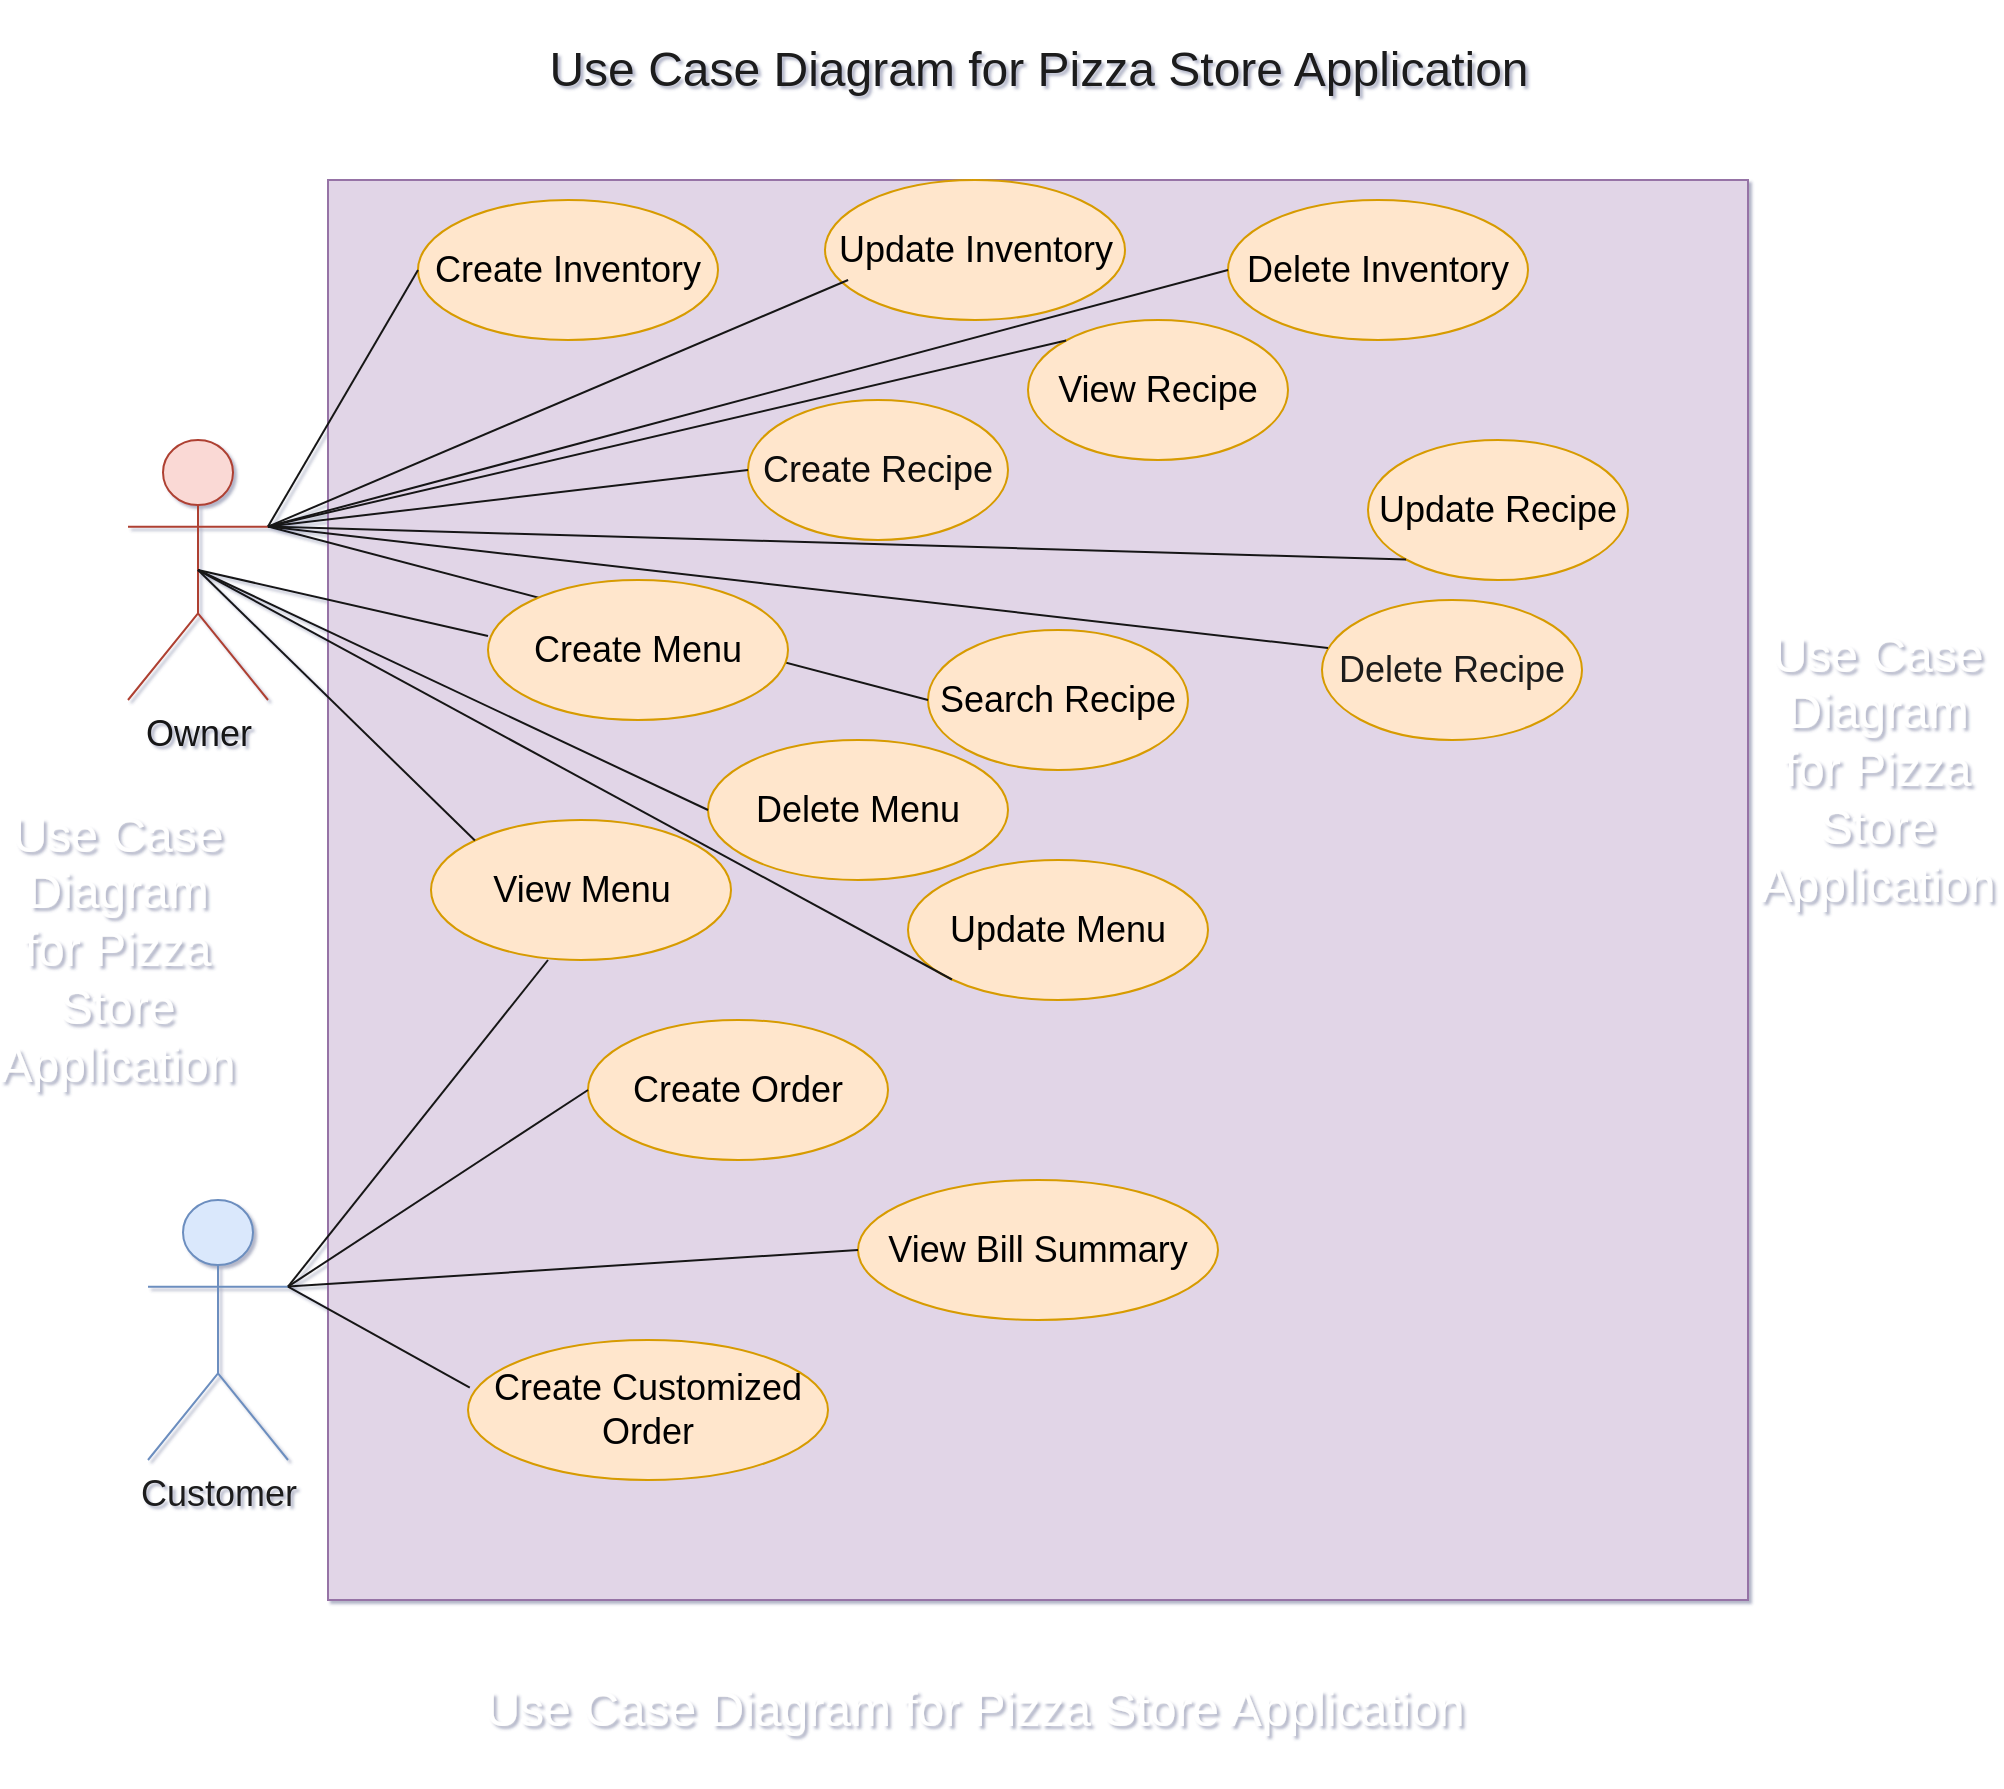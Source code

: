<mxfile>
    <diagram id="5SlZNHnCdxv1skxgpBp4" name="Page-1">
        <mxGraphModel dx="2247" dy="971" grid="1" gridSize="10" guides="1" tooltips="1" connect="1" arrows="1" fold="1" page="1" pageScale="1" pageWidth="850" pageHeight="1100" background="#ffffff" math="0" shadow="1">
            <root>
                <mxCell id="0"/>
                <mxCell id="1" parent="0"/>
                <mxCell id="2" value="" style="whiteSpace=wrap;html=1;aspect=fixed;fillColor=#e1d5e7;strokeColor=#9673a6;" parent="1" vertex="1">
                    <mxGeometry x="160" y="290" width="710" height="710" as="geometry"/>
                </mxCell>
                <mxCell id="3" value="&lt;font color=&quot;#1f1f1f&quot; style=&quot;font-size: 18px;&quot;&gt;Customer&lt;/font&gt;" style="shape=umlActor;verticalLabelPosition=bottom;verticalAlign=top;html=1;outlineConnect=0;fillColor=#dae8fc;strokeColor=#6c8ebf;" parent="1" vertex="1">
                    <mxGeometry x="70" y="800" width="70" height="130" as="geometry"/>
                </mxCell>
                <mxCell id="4" value="&lt;font color=&quot;#141414&quot; style=&quot;font-size: 18px;&quot;&gt;Owner&lt;/font&gt;" style="shape=umlActor;verticalLabelPosition=bottom;verticalAlign=top;html=1;outlineConnect=0;fillColor=#fad9d5;strokeColor=#ae4132;" parent="1" vertex="1">
                    <mxGeometry x="60" y="420" width="70" height="130" as="geometry"/>
                </mxCell>
                <mxCell id="10" value="&lt;font color=&quot;#0a0a0a&quot;&gt;Create Recipe&lt;/font&gt;" style="ellipse;whiteSpace=wrap;html=1;fontSize=18;fillColor=#ffe6cc;strokeColor=#d79b00;" parent="1" vertex="1">
                    <mxGeometry x="370" y="400" width="130" height="70" as="geometry"/>
                </mxCell>
                <mxCell id="13" value="&lt;font color=&quot;#050505&quot;&gt;View Recipe&lt;/font&gt;" style="ellipse;whiteSpace=wrap;html=1;fontSize=18;fillColor=#ffe6cc;strokeColor=#d79b00;" parent="1" vertex="1">
                    <mxGeometry x="510" y="360" width="130" height="70" as="geometry"/>
                </mxCell>
                <mxCell id="14" value="&lt;font color=&quot;#000000&quot;&gt;Update Recipe&lt;/font&gt;" style="ellipse;whiteSpace=wrap;html=1;fontSize=18;fillColor=#ffe6cc;strokeColor=#d79b00;" parent="1" vertex="1">
                    <mxGeometry x="680" y="420" width="130" height="70" as="geometry"/>
                </mxCell>
                <mxCell id="15" value="&lt;font color=&quot;#050505&quot;&gt;Search Recipe&lt;/font&gt;" style="ellipse;whiteSpace=wrap;html=1;fontSize=18;fillColor=#ffe6cc;strokeColor=#d79b00;" parent="1" vertex="1">
                    <mxGeometry x="460" y="515" width="130" height="70" as="geometry"/>
                </mxCell>
                <mxCell id="16" value="&lt;font color=&quot;#1c1c1c&quot;&gt;Delete Recipe&lt;/font&gt;" style="ellipse;whiteSpace=wrap;html=1;fontSize=18;fillColor=#ffe6cc;strokeColor=#d79b00;" parent="1" vertex="1">
                    <mxGeometry x="657" y="500" width="130" height="70" as="geometry"/>
                </mxCell>
                <mxCell id="17" value="" style="endArrow=none;html=1;fontSize=18;fontColor=#1C1C1C;entryX=1;entryY=0.333;entryDx=0;entryDy=0;entryPerimeter=0;exitX=0;exitY=0;exitDx=0;exitDy=0;strokeColor=#171717;" parent="1" source="13" target="4" edge="1">
                    <mxGeometry width="50" height="50" relative="1" as="geometry">
                        <mxPoint x="440" y="660" as="sourcePoint"/>
                        <mxPoint x="490" y="610" as="targetPoint"/>
                    </mxGeometry>
                </mxCell>
                <mxCell id="18" value="&lt;font style=&quot;font-size: 24px;&quot;&gt;Use Case Diagram for Pizza Store Application&lt;/font&gt;" style="text;html=1;strokeColor=none;fillColor=none;align=center;verticalAlign=middle;whiteSpace=wrap;rounded=0;labelBackgroundColor=none;fontSize=18;fontColor=#1C1C1C;" parent="1" vertex="1">
                    <mxGeometry x="211.5" y="200" width="607" height="70" as="geometry"/>
                </mxCell>
                <mxCell id="19" value="&lt;font color=&quot;#ffffff&quot; style=&quot;font-size: 24px;&quot;&gt;Use Case Diagram for Pizza Store Application&lt;/font&gt;" style="text;html=1;strokeColor=none;fillColor=none;align=center;verticalAlign=middle;whiteSpace=wrap;rounded=0;labelBackgroundColor=none;fontSize=18;fontColor=#1C1C1C;" parent="1" vertex="1">
                    <mxGeometry x="180" y="1020" width="607" height="70" as="geometry"/>
                </mxCell>
                <mxCell id="20" value="&lt;font color=&quot;#ffffff&quot; style=&quot;font-size: 24px;&quot;&gt;Use Case Diagram for Pizza Store Application&lt;/font&gt;" style="text;html=1;strokeColor=none;fillColor=none;align=center;verticalAlign=middle;whiteSpace=wrap;rounded=0;labelBackgroundColor=none;fontSize=18;fontColor=#1C1C1C;" parent="1" vertex="1">
                    <mxGeometry x="930" y="370" width="10" height="430" as="geometry"/>
                </mxCell>
                <mxCell id="21" value="" style="endArrow=none;html=1;fontSize=18;fontColor=#1C1C1C;entryX=1;entryY=0.333;entryDx=0;entryDy=0;entryPerimeter=0;exitX=0;exitY=0.5;exitDx=0;exitDy=0;strokeColor=#171717;" parent="1" source="10" target="4" edge="1">
                    <mxGeometry width="50" height="50" relative="1" as="geometry">
                        <mxPoint x="330" y="455" as="sourcePoint"/>
                        <mxPoint x="150" y="373.333" as="targetPoint"/>
                    </mxGeometry>
                </mxCell>
                <mxCell id="22" value="" style="endArrow=none;html=1;fontSize=18;fontColor=#1C1C1C;entryX=1;entryY=0.333;entryDx=0;entryDy=0;entryPerimeter=0;exitX=0.023;exitY=0.343;exitDx=0;exitDy=0;strokeColor=#171717;exitPerimeter=0;" parent="1" source="16" target="4" edge="1">
                    <mxGeometry width="50" height="50" relative="1" as="geometry">
                        <mxPoint x="340" y="465" as="sourcePoint"/>
                        <mxPoint x="160" y="383.333" as="targetPoint"/>
                    </mxGeometry>
                </mxCell>
                <mxCell id="23" value="" style="endArrow=none;html=1;fontSize=18;fontColor=#1C1C1C;entryX=1;entryY=0.333;entryDx=0;entryDy=0;entryPerimeter=0;exitX=0;exitY=1;exitDx=0;exitDy=0;strokeColor=#171717;" parent="1" source="14" target="4" edge="1">
                    <mxGeometry width="50" height="50" relative="1" as="geometry">
                        <mxPoint x="350" y="475" as="sourcePoint"/>
                        <mxPoint x="170" y="393.333" as="targetPoint"/>
                    </mxGeometry>
                </mxCell>
                <mxCell id="24" value="" style="endArrow=none;html=1;fontSize=18;fontColor=#1C1C1C;entryX=1;entryY=0.333;entryDx=0;entryDy=0;entryPerimeter=0;exitX=0;exitY=0.5;exitDx=0;exitDy=0;strokeColor=#171717;" parent="1" source="15" target="4" edge="1">
                    <mxGeometry width="50" height="50" relative="1" as="geometry">
                        <mxPoint x="360" y="485" as="sourcePoint"/>
                        <mxPoint x="180" y="403.333" as="targetPoint"/>
                    </mxGeometry>
                </mxCell>
                <mxCell id="34" value="&lt;font color=&quot;#050505&quot;&gt;Create Inventory&lt;/font&gt;" style="ellipse;whiteSpace=wrap;html=1;fontSize=18;fillColor=#ffe6cc;strokeColor=#d79b00;" parent="1" vertex="1">
                    <mxGeometry x="205" y="300" width="150" height="70" as="geometry"/>
                </mxCell>
                <mxCell id="36" value="&lt;font color=&quot;#050505&quot;&gt;Update Inventory&lt;/font&gt;" style="ellipse;whiteSpace=wrap;html=1;fontSize=18;fillColor=#ffe6cc;strokeColor=#d79b00;" parent="1" vertex="1">
                    <mxGeometry x="408.5" y="290" width="150" height="70" as="geometry"/>
                </mxCell>
                <mxCell id="37" value="&lt;font color=&quot;#050505&quot;&gt;Delete Inventory&lt;/font&gt;" style="ellipse;whiteSpace=wrap;html=1;fontSize=18;fillColor=#ffe6cc;strokeColor=#d79b00;" parent="1" vertex="1">
                    <mxGeometry x="610" y="300" width="150" height="70" as="geometry"/>
                </mxCell>
                <mxCell id="38" value="" style="endArrow=none;html=1;fontSize=18;fontColor=#1C1C1C;entryX=1;entryY=0.333;entryDx=0;entryDy=0;entryPerimeter=0;exitX=0;exitY=0.5;exitDx=0;exitDy=0;strokeColor=#171717;" parent="1" source="34" target="4" edge="1">
                    <mxGeometry width="50" height="50" relative="1" as="geometry">
                        <mxPoint x="350" y="525" as="sourcePoint"/>
                        <mxPoint x="140" y="473.333" as="targetPoint"/>
                    </mxGeometry>
                </mxCell>
                <mxCell id="39" value="" style="endArrow=none;html=1;fontSize=18;fontColor=#1C1C1C;entryX=1;entryY=0.333;entryDx=0;entryDy=0;entryPerimeter=0;exitX=0;exitY=0.5;exitDx=0;exitDy=0;strokeColor=#171717;" parent="1" source="37" target="4" edge="1">
                    <mxGeometry width="50" height="50" relative="1" as="geometry">
                        <mxPoint x="370" y="635" as="sourcePoint"/>
                        <mxPoint x="105" y="495" as="targetPoint"/>
                    </mxGeometry>
                </mxCell>
                <mxCell id="40" value="" style="endArrow=none;html=1;fontSize=18;fontColor=#1C1C1C;entryX=1;entryY=0.333;entryDx=0;entryDy=0;entryPerimeter=0;exitX=0.077;exitY=0.714;exitDx=0;exitDy=0;strokeColor=#171717;exitPerimeter=0;" parent="1" source="36" target="4" edge="1">
                    <mxGeometry width="50" height="50" relative="1" as="geometry">
                        <mxPoint x="380" y="645" as="sourcePoint"/>
                        <mxPoint x="115" y="505" as="targetPoint"/>
                    </mxGeometry>
                </mxCell>
                <mxCell id="41" value="&lt;font color=&quot;#050505&quot;&gt;Create Menu&lt;/font&gt;" style="ellipse;whiteSpace=wrap;html=1;fontSize=18;fillColor=#ffe6cc;strokeColor=#d79b00;" parent="1" vertex="1">
                    <mxGeometry x="240" y="490" width="150" height="70" as="geometry"/>
                </mxCell>
                <mxCell id="42" value="&lt;font color=&quot;#050505&quot;&gt;Update Menu&lt;/font&gt;" style="ellipse;whiteSpace=wrap;html=1;fontSize=18;fillColor=#ffe6cc;strokeColor=#d79b00;" parent="1" vertex="1">
                    <mxGeometry x="450" y="630" width="150" height="70" as="geometry"/>
                </mxCell>
                <mxCell id="43" value="&lt;font color=&quot;#050505&quot;&gt;Delete Menu&lt;/font&gt;" style="ellipse;whiteSpace=wrap;html=1;fontSize=18;fillColor=#ffe6cc;strokeColor=#d79b00;" parent="1" vertex="1">
                    <mxGeometry x="350" y="570" width="150" height="70" as="geometry"/>
                </mxCell>
                <mxCell id="56" value="" style="endArrow=none;html=1;fontSize=18;fontColor=#1C1C1C;entryX=0.5;entryY=0.5;entryDx=0;entryDy=0;entryPerimeter=0;exitX=0;exitY=0.4;exitDx=0;exitDy=0;strokeColor=#171717;exitPerimeter=0;" parent="1" source="41" target="4" edge="1">
                    <mxGeometry width="50" height="50" relative="1" as="geometry">
                        <mxPoint x="470" y="560" as="sourcePoint"/>
                        <mxPoint x="140" y="473.333" as="targetPoint"/>
                    </mxGeometry>
                </mxCell>
                <mxCell id="57" value="" style="endArrow=none;html=1;fontSize=18;fontColor=#1C1C1C;entryX=0.5;entryY=0.5;entryDx=0;entryDy=0;entryPerimeter=0;exitX=0;exitY=0.5;exitDx=0;exitDy=0;strokeColor=#171717;" parent="1" source="43" target="4" edge="1">
                    <mxGeometry width="50" height="50" relative="1" as="geometry">
                        <mxPoint x="290" y="578" as="sourcePoint"/>
                        <mxPoint x="105" y="495" as="targetPoint"/>
                    </mxGeometry>
                </mxCell>
                <mxCell id="58" value="" style="endArrow=none;html=1;fontSize=18;fontColor=#1C1C1C;entryX=0.5;entryY=0.5;entryDx=0;entryDy=0;entryPerimeter=0;exitX=0;exitY=1;exitDx=0;exitDy=0;strokeColor=#171717;" parent="1" source="42" target="4" edge="1">
                    <mxGeometry width="50" height="50" relative="1" as="geometry">
                        <mxPoint x="260" y="685" as="sourcePoint"/>
                        <mxPoint x="105" y="495" as="targetPoint"/>
                    </mxGeometry>
                </mxCell>
                <mxCell id="59" value="&lt;font color=&quot;#050505&quot;&gt;View Menu&lt;/font&gt;" style="ellipse;whiteSpace=wrap;html=1;fontSize=18;fillColor=#ffe6cc;strokeColor=#d79b00;" vertex="1" parent="1">
                    <mxGeometry x="211.5" y="610" width="150" height="70" as="geometry"/>
                </mxCell>
                <mxCell id="60" value="" style="endArrow=none;html=1;fontSize=18;fontColor=#1C1C1C;entryX=0.5;entryY=0.5;entryDx=0;entryDy=0;entryPerimeter=0;exitX=0;exitY=0;exitDx=0;exitDy=0;strokeColor=#171717;" edge="1" parent="1" source="59" target="4">
                    <mxGeometry width="50" height="50" relative="1" as="geometry">
                        <mxPoint x="481.967" y="699.749" as="sourcePoint"/>
                        <mxPoint x="105" y="495" as="targetPoint"/>
                    </mxGeometry>
                </mxCell>
                <mxCell id="61" value="" style="endArrow=none;html=1;fontSize=18;fontColor=#1C1C1C;entryX=1;entryY=0.333;entryDx=0;entryDy=0;entryPerimeter=0;exitX=0.39;exitY=1;exitDx=0;exitDy=0;strokeColor=#171717;exitPerimeter=0;" edge="1" parent="1" source="59" target="3">
                    <mxGeometry width="50" height="50" relative="1" as="geometry">
                        <mxPoint x="491.967" y="709.749" as="sourcePoint"/>
                        <mxPoint x="115" y="505" as="targetPoint"/>
                    </mxGeometry>
                </mxCell>
                <mxCell id="62" value="&lt;font color=&quot;#050505&quot;&gt;Create Order&lt;/font&gt;" style="ellipse;whiteSpace=wrap;html=1;fontSize=18;fillColor=#ffe6cc;strokeColor=#d79b00;" vertex="1" parent="1">
                    <mxGeometry x="290" y="710" width="150" height="70" as="geometry"/>
                </mxCell>
                <mxCell id="63" value="&lt;font color=&quot;#050505&quot;&gt;Create Customized Order&lt;/font&gt;" style="ellipse;whiteSpace=wrap;html=1;fontSize=18;fillColor=#ffe6cc;strokeColor=#d79b00;" vertex="1" parent="1">
                    <mxGeometry x="230" y="870" width="180" height="70" as="geometry"/>
                </mxCell>
                <mxCell id="64" value="&lt;font color=&quot;#050505&quot;&gt;View Bill Summary&lt;/font&gt;" style="ellipse;whiteSpace=wrap;html=1;fontSize=18;fillColor=#ffe6cc;strokeColor=#d79b00;" vertex="1" parent="1">
                    <mxGeometry x="425" y="790" width="180" height="70" as="geometry"/>
                </mxCell>
                <mxCell id="65" value="" style="endArrow=none;html=1;fontSize=18;fontColor=#1C1C1C;entryX=1;entryY=0.333;entryDx=0;entryDy=0;entryPerimeter=0;exitX=0;exitY=0.5;exitDx=0;exitDy=0;strokeColor=#171717;" edge="1" parent="1" source="62" target="3">
                    <mxGeometry width="50" height="50" relative="1" as="geometry">
                        <mxPoint x="280" y="690" as="sourcePoint"/>
                        <mxPoint x="150" y="853.333" as="targetPoint"/>
                    </mxGeometry>
                </mxCell>
                <mxCell id="66" value="" style="endArrow=none;html=1;fontSize=18;fontColor=#1C1C1C;entryX=1;entryY=0.333;entryDx=0;entryDy=0;entryPerimeter=0;exitX=0;exitY=0.5;exitDx=0;exitDy=0;strokeColor=#171717;" edge="1" parent="1" source="64" target="3">
                    <mxGeometry width="50" height="50" relative="1" as="geometry">
                        <mxPoint x="290" y="700" as="sourcePoint"/>
                        <mxPoint x="160" y="863.333" as="targetPoint"/>
                    </mxGeometry>
                </mxCell>
                <mxCell id="67" value="" style="endArrow=none;html=1;fontSize=18;fontColor=#1C1C1C;entryX=1;entryY=0.333;entryDx=0;entryDy=0;entryPerimeter=0;exitX=0.005;exitY=0.34;exitDx=0;exitDy=0;strokeColor=#171717;exitPerimeter=0;" edge="1" parent="1" source="63" target="3">
                    <mxGeometry width="50" height="50" relative="1" as="geometry">
                        <mxPoint x="300" y="710" as="sourcePoint"/>
                        <mxPoint x="170" y="873.333" as="targetPoint"/>
                    </mxGeometry>
                </mxCell>
                <mxCell id="69" value="&lt;font color=&quot;#ffffff&quot; style=&quot;font-size: 24px;&quot;&gt;Use Case Diagram for Pizza Store Application&lt;/font&gt;" style="text;html=1;strokeColor=none;fillColor=none;align=center;verticalAlign=middle;whiteSpace=wrap;rounded=0;labelBackgroundColor=none;fontSize=18;fontColor=#1C1C1C;" vertex="1" parent="1">
                    <mxGeometry x="50" y="460" width="10" height="430" as="geometry"/>
                </mxCell>
            </root>
        </mxGraphModel>
    </diagram>
</mxfile>